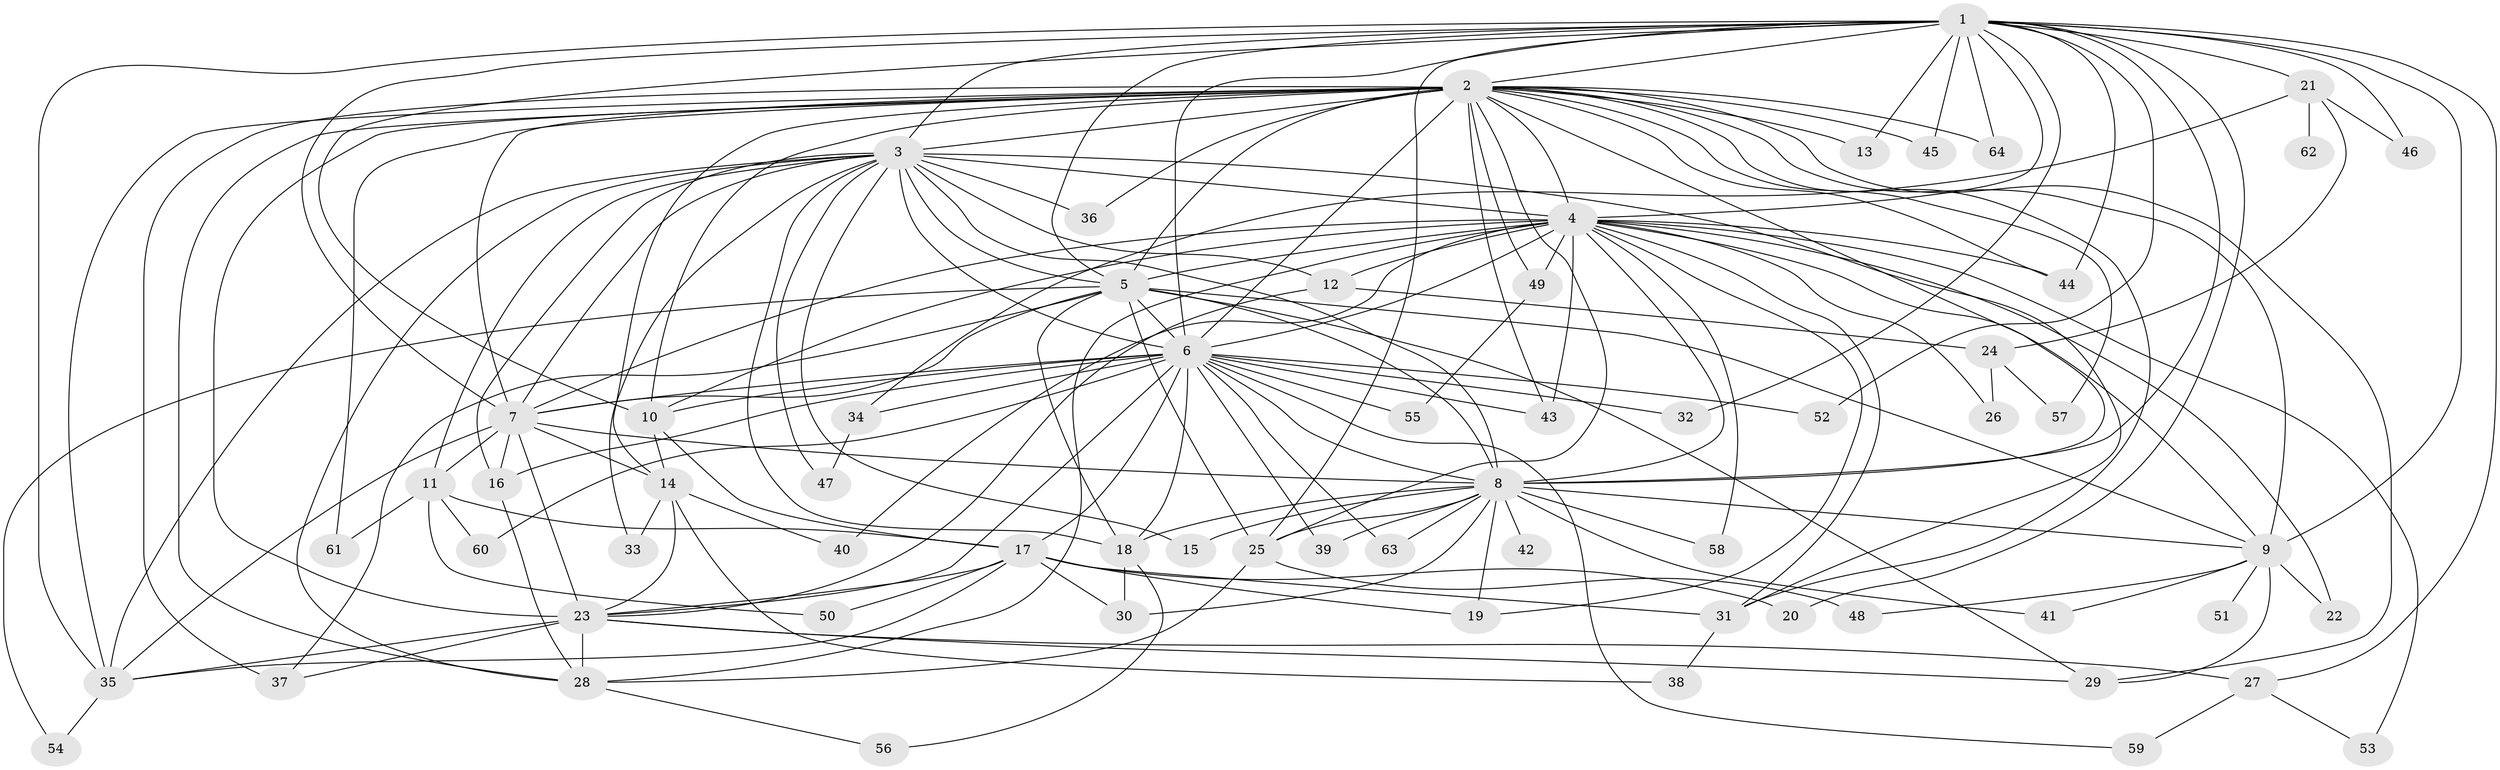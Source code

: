 // original degree distribution, {27: 0.007874015748031496, 35: 0.007874015748031496, 21: 0.015748031496062992, 23: 0.015748031496062992, 17: 0.007874015748031496, 18: 0.007874015748031496, 24: 0.007874015748031496, 19: 0.007874015748031496, 7: 0.015748031496062992, 5: 0.015748031496062992, 2: 0.5748031496062992, 3: 0.14960629921259844, 4: 0.11811023622047244, 11: 0.007874015748031496, 6: 0.031496062992125984, 8: 0.007874015748031496}
// Generated by graph-tools (version 1.1) at 2025/34/03/09/25 02:34:48]
// undirected, 64 vertices, 169 edges
graph export_dot {
graph [start="1"]
  node [color=gray90,style=filled];
  1;
  2;
  3;
  4;
  5;
  6;
  7;
  8;
  9;
  10;
  11;
  12;
  13;
  14;
  15;
  16;
  17;
  18;
  19;
  20;
  21;
  22;
  23;
  24;
  25;
  26;
  27;
  28;
  29;
  30;
  31;
  32;
  33;
  34;
  35;
  36;
  37;
  38;
  39;
  40;
  41;
  42;
  43;
  44;
  45;
  46;
  47;
  48;
  49;
  50;
  51;
  52;
  53;
  54;
  55;
  56;
  57;
  58;
  59;
  60;
  61;
  62;
  63;
  64;
  1 -- 2 [weight=2.0];
  1 -- 3 [weight=1.0];
  1 -- 4 [weight=3.0];
  1 -- 5 [weight=1.0];
  1 -- 6 [weight=2.0];
  1 -- 7 [weight=1.0];
  1 -- 8 [weight=1.0];
  1 -- 9 [weight=1.0];
  1 -- 10 [weight=1.0];
  1 -- 13 [weight=2.0];
  1 -- 20 [weight=1.0];
  1 -- 21 [weight=1.0];
  1 -- 25 [weight=1.0];
  1 -- 27 [weight=1.0];
  1 -- 32 [weight=1.0];
  1 -- 35 [weight=1.0];
  1 -- 44 [weight=1.0];
  1 -- 45 [weight=1.0];
  1 -- 46 [weight=1.0];
  1 -- 52 [weight=1.0];
  1 -- 64 [weight=1.0];
  2 -- 3 [weight=1.0];
  2 -- 4 [weight=5.0];
  2 -- 5 [weight=2.0];
  2 -- 6 [weight=3.0];
  2 -- 7 [weight=2.0];
  2 -- 8 [weight=2.0];
  2 -- 9 [weight=1.0];
  2 -- 10 [weight=1.0];
  2 -- 13 [weight=1.0];
  2 -- 14 [weight=4.0];
  2 -- 23 [weight=2.0];
  2 -- 25 [weight=1.0];
  2 -- 28 [weight=1.0];
  2 -- 29 [weight=1.0];
  2 -- 31 [weight=2.0];
  2 -- 35 [weight=1.0];
  2 -- 36 [weight=1.0];
  2 -- 37 [weight=2.0];
  2 -- 43 [weight=1.0];
  2 -- 44 [weight=1.0];
  2 -- 45 [weight=1.0];
  2 -- 49 [weight=1.0];
  2 -- 57 [weight=1.0];
  2 -- 61 [weight=1.0];
  2 -- 64 [weight=1.0];
  3 -- 4 [weight=3.0];
  3 -- 5 [weight=1.0];
  3 -- 6 [weight=2.0];
  3 -- 7 [weight=1.0];
  3 -- 8 [weight=1.0];
  3 -- 11 [weight=1.0];
  3 -- 12 [weight=1.0];
  3 -- 15 [weight=1.0];
  3 -- 16 [weight=1.0];
  3 -- 18 [weight=1.0];
  3 -- 28 [weight=1.0];
  3 -- 31 [weight=1.0];
  3 -- 33 [weight=1.0];
  3 -- 35 [weight=1.0];
  3 -- 36 [weight=1.0];
  3 -- 47 [weight=1.0];
  4 -- 5 [weight=3.0];
  4 -- 6 [weight=4.0];
  4 -- 7 [weight=2.0];
  4 -- 8 [weight=2.0];
  4 -- 9 [weight=1.0];
  4 -- 10 [weight=3.0];
  4 -- 12 [weight=1.0];
  4 -- 19 [weight=1.0];
  4 -- 22 [weight=1.0];
  4 -- 26 [weight=1.0];
  4 -- 28 [weight=1.0];
  4 -- 31 [weight=1.0];
  4 -- 40 [weight=1.0];
  4 -- 43 [weight=1.0];
  4 -- 44 [weight=1.0];
  4 -- 49 [weight=1.0];
  4 -- 53 [weight=1.0];
  4 -- 58 [weight=1.0];
  5 -- 6 [weight=2.0];
  5 -- 7 [weight=1.0];
  5 -- 8 [weight=1.0];
  5 -- 9 [weight=1.0];
  5 -- 18 [weight=1.0];
  5 -- 25 [weight=1.0];
  5 -- 29 [weight=1.0];
  5 -- 37 [weight=1.0];
  5 -- 54 [weight=1.0];
  6 -- 7 [weight=3.0];
  6 -- 8 [weight=3.0];
  6 -- 10 [weight=1.0];
  6 -- 16 [weight=1.0];
  6 -- 17 [weight=2.0];
  6 -- 18 [weight=2.0];
  6 -- 23 [weight=1.0];
  6 -- 32 [weight=1.0];
  6 -- 34 [weight=1.0];
  6 -- 39 [weight=1.0];
  6 -- 43 [weight=1.0];
  6 -- 52 [weight=1.0];
  6 -- 55 [weight=1.0];
  6 -- 59 [weight=1.0];
  6 -- 60 [weight=1.0];
  6 -- 63 [weight=1.0];
  7 -- 8 [weight=1.0];
  7 -- 11 [weight=2.0];
  7 -- 14 [weight=1.0];
  7 -- 16 [weight=1.0];
  7 -- 23 [weight=8.0];
  7 -- 35 [weight=1.0];
  8 -- 9 [weight=1.0];
  8 -- 15 [weight=1.0];
  8 -- 18 [weight=1.0];
  8 -- 19 [weight=1.0];
  8 -- 25 [weight=1.0];
  8 -- 30 [weight=1.0];
  8 -- 39 [weight=1.0];
  8 -- 41 [weight=1.0];
  8 -- 42 [weight=1.0];
  8 -- 58 [weight=1.0];
  8 -- 63 [weight=1.0];
  9 -- 22 [weight=1.0];
  9 -- 29 [weight=1.0];
  9 -- 41 [weight=1.0];
  9 -- 48 [weight=1.0];
  9 -- 51 [weight=2.0];
  10 -- 14 [weight=1.0];
  10 -- 17 [weight=1.0];
  11 -- 17 [weight=1.0];
  11 -- 50 [weight=1.0];
  11 -- 60 [weight=1.0];
  11 -- 61 [weight=1.0];
  12 -- 23 [weight=1.0];
  12 -- 24 [weight=1.0];
  14 -- 23 [weight=1.0];
  14 -- 33 [weight=1.0];
  14 -- 38 [weight=1.0];
  14 -- 40 [weight=1.0];
  16 -- 28 [weight=1.0];
  17 -- 19 [weight=1.0];
  17 -- 20 [weight=1.0];
  17 -- 23 [weight=1.0];
  17 -- 30 [weight=1.0];
  17 -- 31 [weight=1.0];
  17 -- 35 [weight=1.0];
  17 -- 50 [weight=1.0];
  18 -- 30 [weight=3.0];
  18 -- 56 [weight=1.0];
  21 -- 24 [weight=1.0];
  21 -- 34 [weight=1.0];
  21 -- 46 [weight=1.0];
  21 -- 62 [weight=1.0];
  23 -- 27 [weight=1.0];
  23 -- 28 [weight=1.0];
  23 -- 29 [weight=1.0];
  23 -- 35 [weight=1.0];
  23 -- 37 [weight=1.0];
  24 -- 26 [weight=1.0];
  24 -- 57 [weight=1.0];
  25 -- 28 [weight=1.0];
  25 -- 48 [weight=1.0];
  27 -- 53 [weight=1.0];
  27 -- 59 [weight=1.0];
  28 -- 56 [weight=1.0];
  31 -- 38 [weight=1.0];
  34 -- 47 [weight=1.0];
  35 -- 54 [weight=1.0];
  49 -- 55 [weight=1.0];
}
